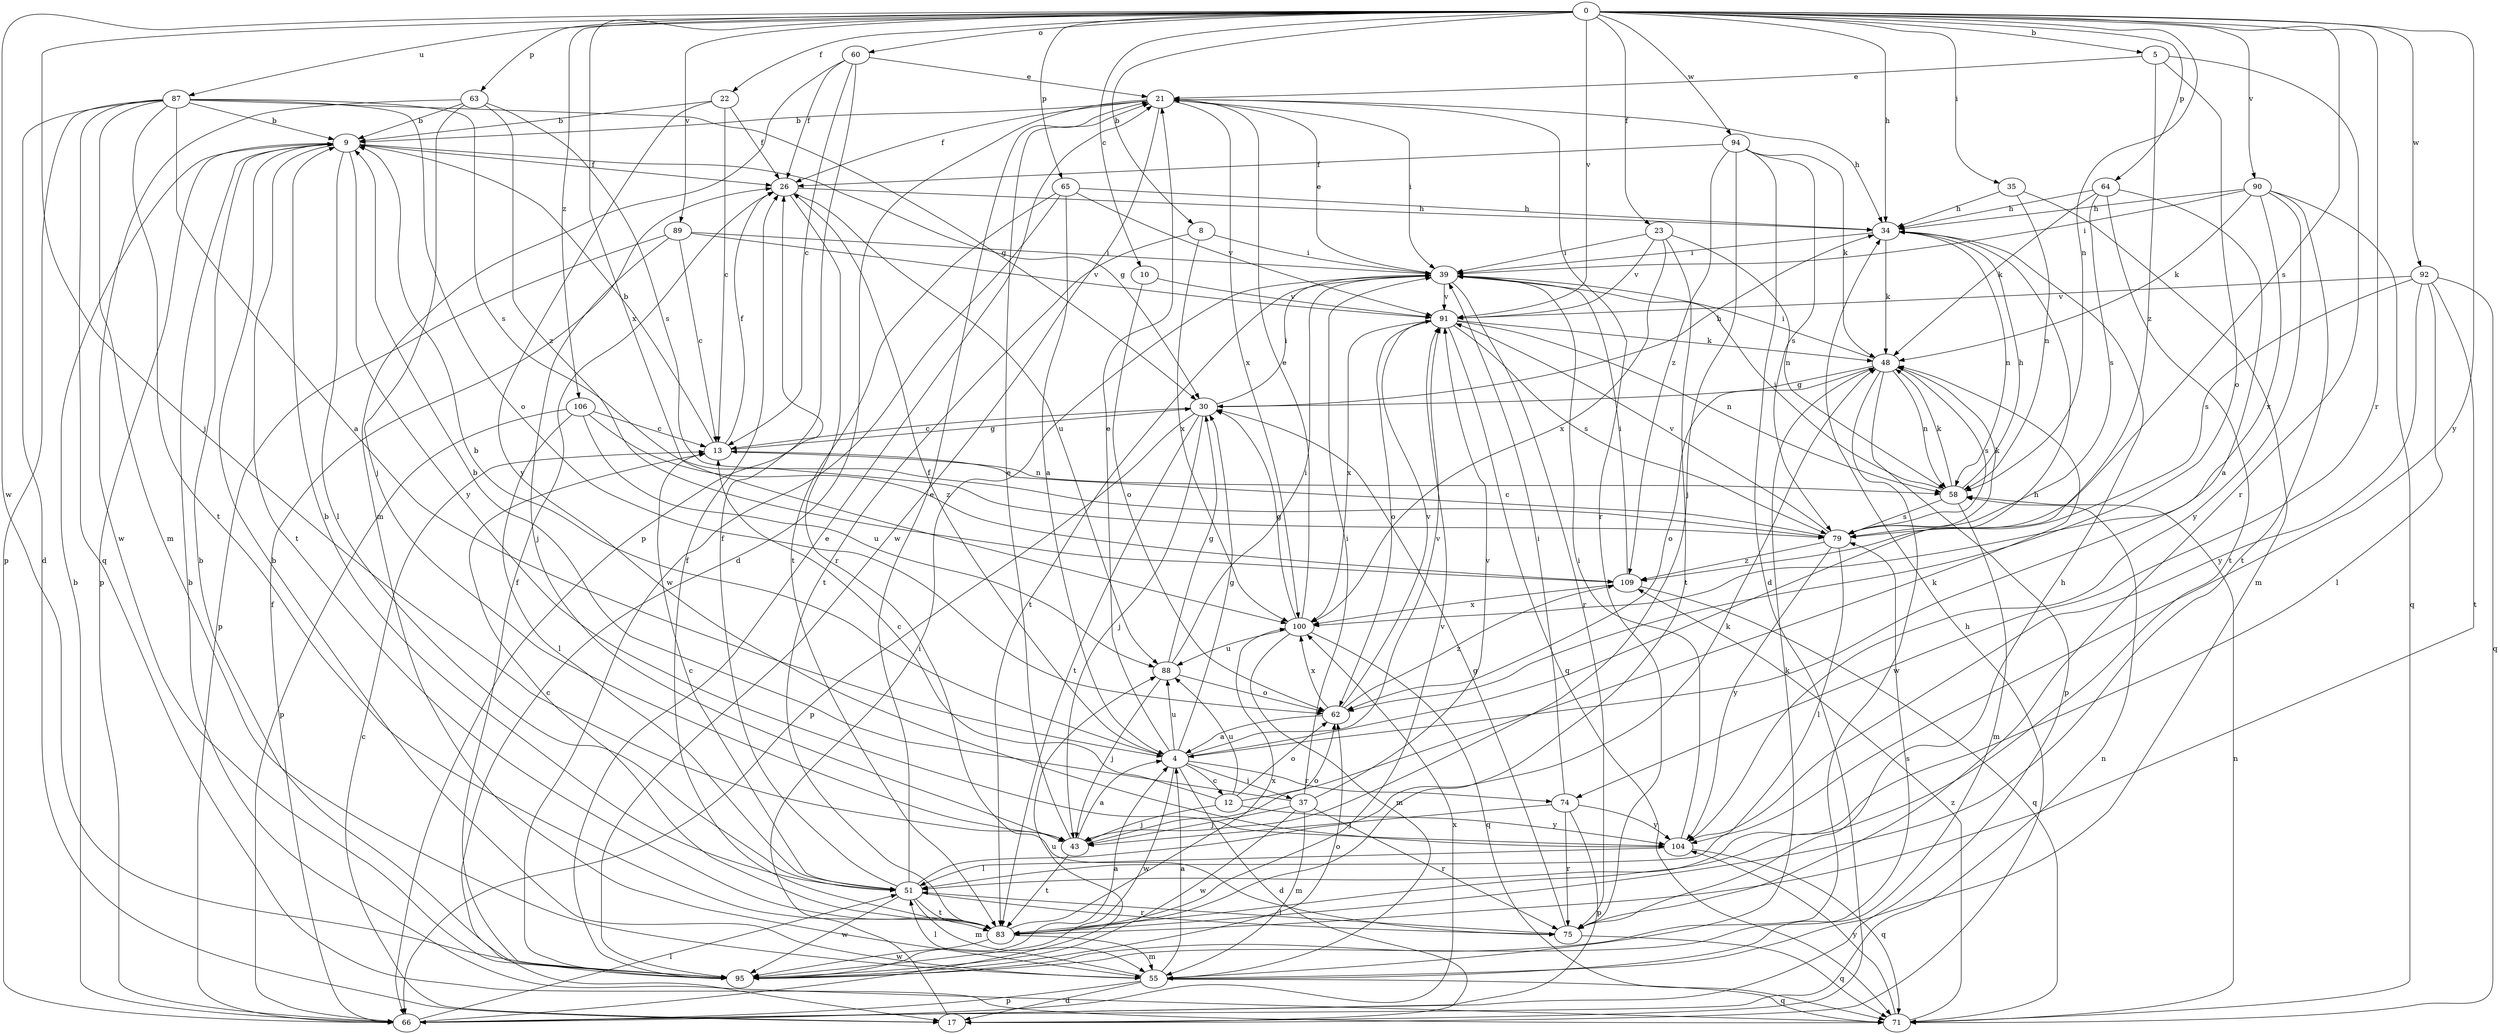 strict digraph  {
0;
4;
5;
8;
9;
10;
12;
13;
17;
21;
22;
23;
26;
30;
34;
35;
37;
39;
43;
48;
51;
55;
58;
60;
62;
63;
64;
65;
66;
71;
74;
75;
79;
83;
87;
88;
89;
90;
91;
92;
94;
95;
100;
104;
106;
109;
0 -> 5  [label=b];
0 -> 8  [label=b];
0 -> 10  [label=c];
0 -> 22  [label=f];
0 -> 23  [label=f];
0 -> 34  [label=h];
0 -> 35  [label=i];
0 -> 43  [label=j];
0 -> 58  [label=n];
0 -> 60  [label=o];
0 -> 63  [label=p];
0 -> 64  [label=p];
0 -> 65  [label=p];
0 -> 74  [label=r];
0 -> 79  [label=s];
0 -> 87  [label=u];
0 -> 89  [label=v];
0 -> 90  [label=v];
0 -> 91  [label=v];
0 -> 92  [label=w];
0 -> 94  [label=w];
0 -> 95  [label=w];
0 -> 100  [label=x];
0 -> 104  [label=y];
0 -> 106  [label=z];
4 -> 9  [label=b];
4 -> 12  [label=c];
4 -> 17  [label=d];
4 -> 21  [label=e];
4 -> 26  [label=f];
4 -> 30  [label=g];
4 -> 34  [label=h];
4 -> 37  [label=i];
4 -> 74  [label=r];
4 -> 88  [label=u];
4 -> 91  [label=v];
4 -> 95  [label=w];
5 -> 21  [label=e];
5 -> 62  [label=o];
5 -> 75  [label=r];
5 -> 109  [label=z];
8 -> 39  [label=i];
8 -> 83  [label=t];
8 -> 100  [label=x];
9 -> 26  [label=f];
9 -> 30  [label=g];
9 -> 51  [label=l];
9 -> 66  [label=p];
9 -> 83  [label=t];
9 -> 104  [label=y];
10 -> 62  [label=o];
10 -> 91  [label=v];
12 -> 13  [label=c];
12 -> 43  [label=j];
12 -> 48  [label=k];
12 -> 62  [label=o];
12 -> 88  [label=u];
12 -> 104  [label=y];
13 -> 9  [label=b];
13 -> 26  [label=f];
13 -> 30  [label=g];
13 -> 58  [label=n];
17 -> 13  [label=c];
17 -> 34  [label=h];
17 -> 39  [label=i];
21 -> 9  [label=b];
21 -> 17  [label=d];
21 -> 26  [label=f];
21 -> 34  [label=h];
21 -> 39  [label=i];
21 -> 75  [label=r];
21 -> 95  [label=w];
21 -> 100  [label=x];
22 -> 9  [label=b];
22 -> 13  [label=c];
22 -> 26  [label=f];
22 -> 104  [label=y];
23 -> 39  [label=i];
23 -> 58  [label=n];
23 -> 83  [label=t];
23 -> 91  [label=v];
23 -> 100  [label=x];
26 -> 34  [label=h];
26 -> 75  [label=r];
26 -> 88  [label=u];
30 -> 13  [label=c];
30 -> 34  [label=h];
30 -> 39  [label=i];
30 -> 43  [label=j];
30 -> 66  [label=p];
30 -> 83  [label=t];
34 -> 39  [label=i];
34 -> 48  [label=k];
34 -> 58  [label=n];
35 -> 34  [label=h];
35 -> 55  [label=m];
35 -> 58  [label=n];
37 -> 9  [label=b];
37 -> 39  [label=i];
37 -> 43  [label=j];
37 -> 55  [label=m];
37 -> 75  [label=r];
37 -> 91  [label=v];
37 -> 95  [label=w];
39 -> 21  [label=e];
39 -> 75  [label=r];
39 -> 83  [label=t];
39 -> 91  [label=v];
43 -> 4  [label=a];
43 -> 21  [label=e];
43 -> 62  [label=o];
43 -> 83  [label=t];
48 -> 30  [label=g];
48 -> 39  [label=i];
48 -> 58  [label=n];
48 -> 62  [label=o];
48 -> 66  [label=p];
48 -> 79  [label=s];
48 -> 95  [label=w];
51 -> 9  [label=b];
51 -> 13  [label=c];
51 -> 21  [label=e];
51 -> 26  [label=f];
51 -> 48  [label=k];
51 -> 55  [label=m];
51 -> 75  [label=r];
51 -> 83  [label=t];
51 -> 95  [label=w];
55 -> 4  [label=a];
55 -> 9  [label=b];
55 -> 17  [label=d];
55 -> 48  [label=k];
55 -> 51  [label=l];
55 -> 66  [label=p];
55 -> 71  [label=q];
58 -> 34  [label=h];
58 -> 39  [label=i];
58 -> 48  [label=k];
58 -> 55  [label=m];
58 -> 79  [label=s];
60 -> 13  [label=c];
60 -> 21  [label=e];
60 -> 26  [label=f];
60 -> 55  [label=m];
60 -> 66  [label=p];
62 -> 4  [label=a];
62 -> 91  [label=v];
62 -> 100  [label=x];
62 -> 109  [label=z];
63 -> 9  [label=b];
63 -> 43  [label=j];
63 -> 79  [label=s];
63 -> 95  [label=w];
63 -> 109  [label=z];
64 -> 4  [label=a];
64 -> 34  [label=h];
64 -> 48  [label=k];
64 -> 79  [label=s];
64 -> 83  [label=t];
65 -> 4  [label=a];
65 -> 34  [label=h];
65 -> 83  [label=t];
65 -> 91  [label=v];
65 -> 95  [label=w];
66 -> 9  [label=b];
66 -> 26  [label=f];
66 -> 51  [label=l];
66 -> 58  [label=n];
66 -> 88  [label=u];
66 -> 100  [label=x];
71 -> 9  [label=b];
71 -> 58  [label=n];
71 -> 104  [label=y];
71 -> 109  [label=z];
74 -> 39  [label=i];
74 -> 43  [label=j];
74 -> 66  [label=p];
74 -> 75  [label=r];
74 -> 104  [label=y];
75 -> 30  [label=g];
75 -> 34  [label=h];
75 -> 51  [label=l];
75 -> 71  [label=q];
79 -> 13  [label=c];
79 -> 48  [label=k];
79 -> 51  [label=l];
79 -> 91  [label=v];
79 -> 104  [label=y];
79 -> 109  [label=z];
83 -> 13  [label=c];
83 -> 26  [label=f];
83 -> 55  [label=m];
83 -> 91  [label=v];
83 -> 95  [label=w];
83 -> 100  [label=x];
87 -> 4  [label=a];
87 -> 9  [label=b];
87 -> 17  [label=d];
87 -> 30  [label=g];
87 -> 55  [label=m];
87 -> 62  [label=o];
87 -> 66  [label=p];
87 -> 71  [label=q];
87 -> 79  [label=s];
87 -> 83  [label=t];
88 -> 30  [label=g];
88 -> 39  [label=i];
88 -> 43  [label=j];
88 -> 62  [label=o];
89 -> 13  [label=c];
89 -> 39  [label=i];
89 -> 43  [label=j];
89 -> 66  [label=p];
89 -> 91  [label=v];
90 -> 34  [label=h];
90 -> 39  [label=i];
90 -> 48  [label=k];
90 -> 71  [label=q];
90 -> 83  [label=t];
90 -> 100  [label=x];
90 -> 104  [label=y];
91 -> 48  [label=k];
91 -> 58  [label=n];
91 -> 62  [label=o];
91 -> 71  [label=q];
91 -> 79  [label=s];
91 -> 100  [label=x];
92 -> 51  [label=l];
92 -> 71  [label=q];
92 -> 79  [label=s];
92 -> 83  [label=t];
92 -> 91  [label=v];
92 -> 104  [label=y];
94 -> 17  [label=d];
94 -> 26  [label=f];
94 -> 43  [label=j];
94 -> 48  [label=k];
94 -> 79  [label=s];
94 -> 109  [label=z];
95 -> 4  [label=a];
95 -> 9  [label=b];
95 -> 21  [label=e];
95 -> 26  [label=f];
95 -> 62  [label=o];
95 -> 79  [label=s];
100 -> 21  [label=e];
100 -> 30  [label=g];
100 -> 55  [label=m];
100 -> 71  [label=q];
100 -> 88  [label=u];
104 -> 39  [label=i];
104 -> 51  [label=l];
104 -> 71  [label=q];
106 -> 13  [label=c];
106 -> 51  [label=l];
106 -> 66  [label=p];
106 -> 88  [label=u];
106 -> 109  [label=z];
109 -> 39  [label=i];
109 -> 71  [label=q];
109 -> 100  [label=x];
}
